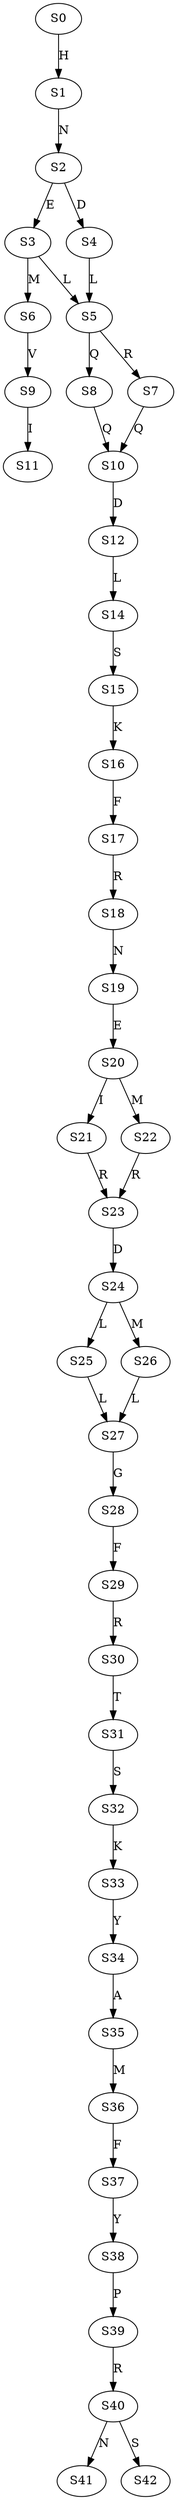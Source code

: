 strict digraph  {
	S0 -> S1 [ label = H ];
	S1 -> S2 [ label = N ];
	S2 -> S3 [ label = E ];
	S2 -> S4 [ label = D ];
	S3 -> S5 [ label = L ];
	S3 -> S6 [ label = M ];
	S4 -> S5 [ label = L ];
	S5 -> S7 [ label = R ];
	S5 -> S8 [ label = Q ];
	S6 -> S9 [ label = V ];
	S7 -> S10 [ label = Q ];
	S8 -> S10 [ label = Q ];
	S9 -> S11 [ label = I ];
	S10 -> S12 [ label = D ];
	S12 -> S14 [ label = L ];
	S14 -> S15 [ label = S ];
	S15 -> S16 [ label = K ];
	S16 -> S17 [ label = F ];
	S17 -> S18 [ label = R ];
	S18 -> S19 [ label = N ];
	S19 -> S20 [ label = E ];
	S20 -> S21 [ label = I ];
	S20 -> S22 [ label = M ];
	S21 -> S23 [ label = R ];
	S22 -> S23 [ label = R ];
	S23 -> S24 [ label = D ];
	S24 -> S25 [ label = L ];
	S24 -> S26 [ label = M ];
	S25 -> S27 [ label = L ];
	S26 -> S27 [ label = L ];
	S27 -> S28 [ label = G ];
	S28 -> S29 [ label = F ];
	S29 -> S30 [ label = R ];
	S30 -> S31 [ label = T ];
	S31 -> S32 [ label = S ];
	S32 -> S33 [ label = K ];
	S33 -> S34 [ label = Y ];
	S34 -> S35 [ label = A ];
	S35 -> S36 [ label = M ];
	S36 -> S37 [ label = F ];
	S37 -> S38 [ label = Y ];
	S38 -> S39 [ label = P ];
	S39 -> S40 [ label = R ];
	S40 -> S41 [ label = N ];
	S40 -> S42 [ label = S ];
}
